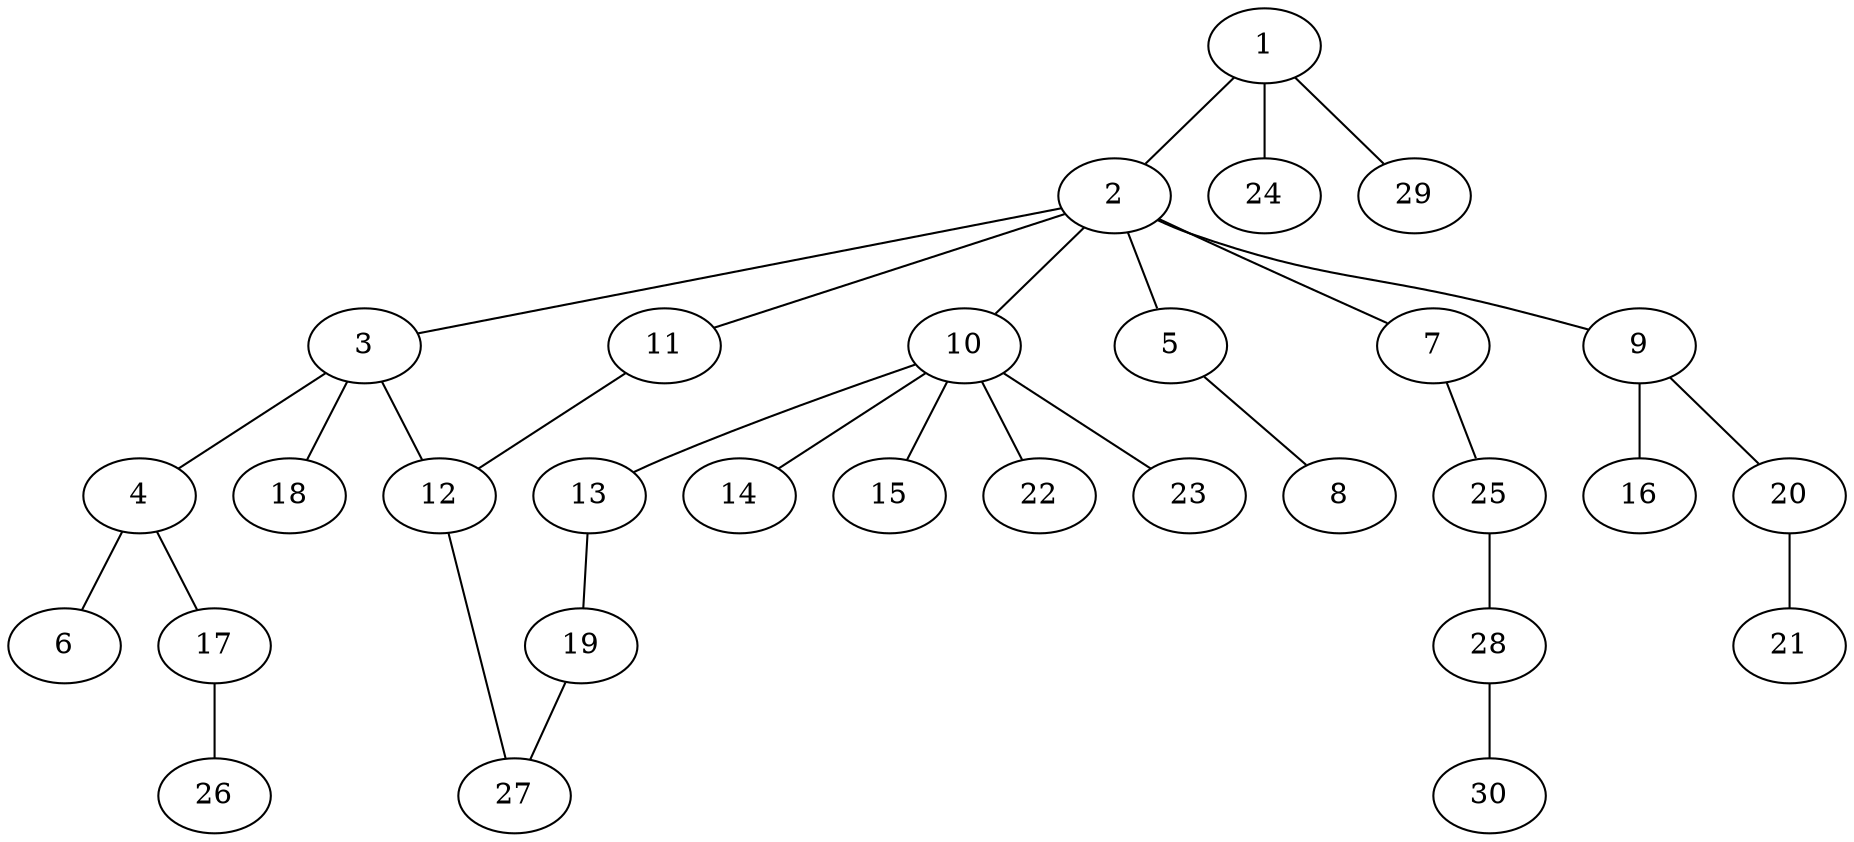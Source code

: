 graph graphname {1--2
1--24
1--29
2--3
2--5
2--7
2--9
2--10
2--11
3--4
3--12
3--18
4--6
4--17
5--8
7--25
9--16
9--20
10--13
10--14
10--15
10--22
10--23
11--12
12--27
13--19
17--26
19--27
20--21
25--28
28--30
}